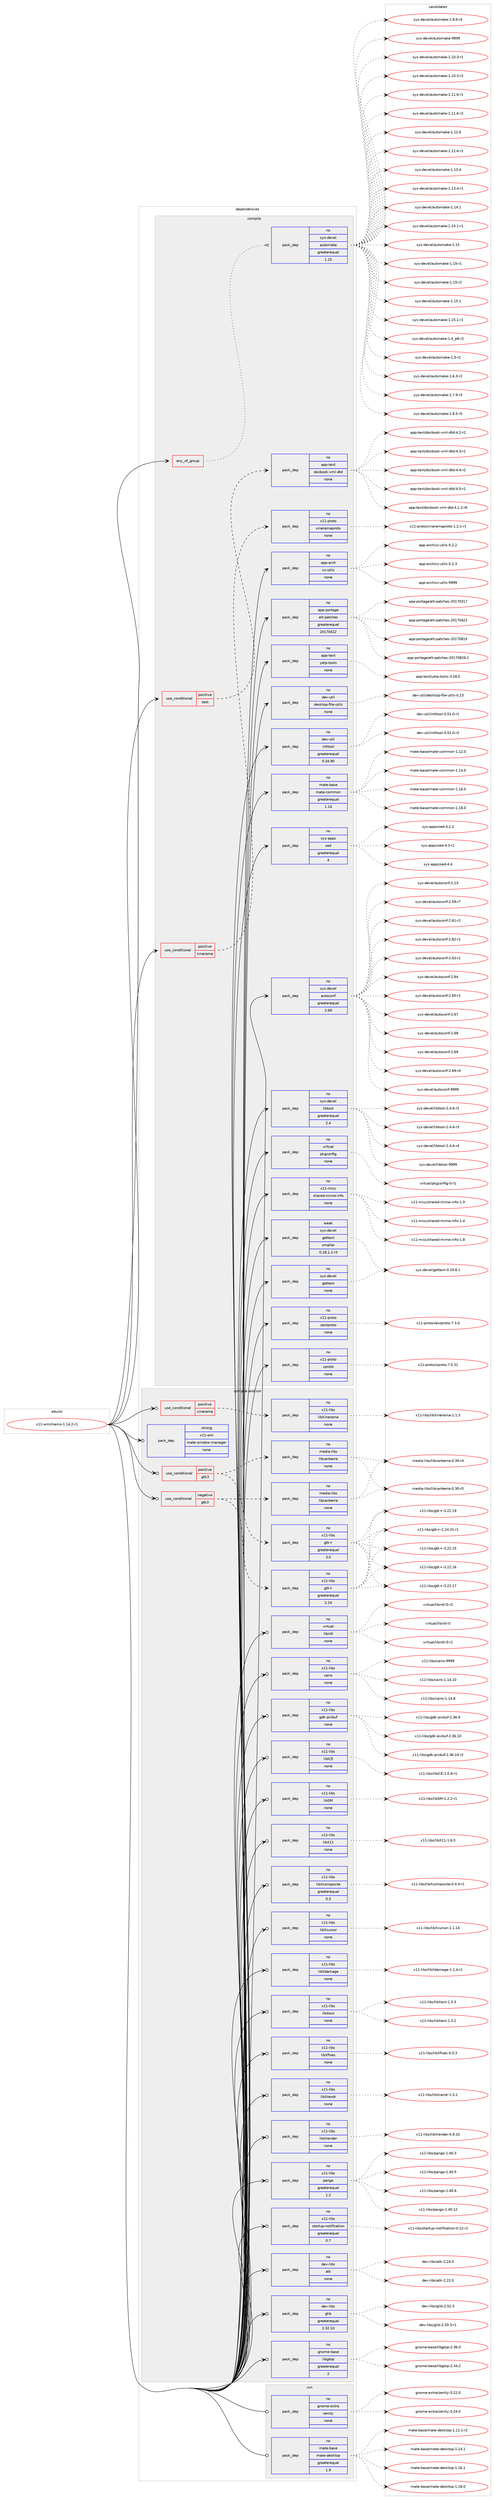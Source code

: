 digraph prolog {

# *************
# Graph options
# *************

newrank=true;
concentrate=true;
compound=true;
graph [rankdir=LR,fontname=Helvetica,fontsize=10,ranksep=1.5];#, ranksep=2.5, nodesep=0.2];
edge  [arrowhead=vee];
node  [fontname=Helvetica,fontsize=10];

# **********
# The ebuild
# **********

subgraph cluster_leftcol {
color=gray;
rank=same;
label=<<i>ebuild</i>>;
id [label="x11-wm/marco-1.14.2-r1", color=red, width=4, href="../x11-wm/marco-1.14.2-r1.svg"];
}

# ****************
# The dependencies
# ****************

subgraph cluster_midcol {
color=gray;
label=<<i>dependencies</i>>;
subgraph cluster_compile {
fillcolor="#eeeeee";
style=filled;
label=<<i>compile</i>>;
subgraph any9780 {
dependency532533 [label=<<TABLE BORDER="0" CELLBORDER="1" CELLSPACING="0" CELLPADDING="4"><TR><TD CELLPADDING="10">any_of_group</TD></TR></TABLE>>, shape=none, color=red];subgraph pack398230 {
dependency532534 [label=<<TABLE BORDER="0" CELLBORDER="1" CELLSPACING="0" CELLPADDING="4" WIDTH="220"><TR><TD ROWSPAN="6" CELLPADDING="30">pack_dep</TD></TR><TR><TD WIDTH="110">no</TD></TR><TR><TD>sys-devel</TD></TR><TR><TD>automake</TD></TR><TR><TD>greaterequal</TD></TR><TR><TD>1.15</TD></TR></TABLE>>, shape=none, color=blue];
}
dependency532533:e -> dependency532534:w [weight=20,style="dotted",arrowhead="oinv"];
}
id:e -> dependency532533:w [weight=20,style="solid",arrowhead="vee"];
subgraph cond124170 {
dependency532535 [label=<<TABLE BORDER="0" CELLBORDER="1" CELLSPACING="0" CELLPADDING="4"><TR><TD ROWSPAN="3" CELLPADDING="10">use_conditional</TD></TR><TR><TD>positive</TD></TR><TR><TD>test</TD></TR></TABLE>>, shape=none, color=red];
subgraph pack398231 {
dependency532536 [label=<<TABLE BORDER="0" CELLBORDER="1" CELLSPACING="0" CELLPADDING="4" WIDTH="220"><TR><TD ROWSPAN="6" CELLPADDING="30">pack_dep</TD></TR><TR><TD WIDTH="110">no</TD></TR><TR><TD>app-text</TD></TR><TR><TD>docbook-xml-dtd</TD></TR><TR><TD>none</TD></TR><TR><TD></TD></TR></TABLE>>, shape=none, color=blue];
}
dependency532535:e -> dependency532536:w [weight=20,style="dashed",arrowhead="vee"];
}
id:e -> dependency532535:w [weight=20,style="solid",arrowhead="vee"];
subgraph cond124171 {
dependency532537 [label=<<TABLE BORDER="0" CELLBORDER="1" CELLSPACING="0" CELLPADDING="4"><TR><TD ROWSPAN="3" CELLPADDING="10">use_conditional</TD></TR><TR><TD>positive</TD></TR><TR><TD>xinerama</TD></TR></TABLE>>, shape=none, color=red];
subgraph pack398232 {
dependency532538 [label=<<TABLE BORDER="0" CELLBORDER="1" CELLSPACING="0" CELLPADDING="4" WIDTH="220"><TR><TD ROWSPAN="6" CELLPADDING="30">pack_dep</TD></TR><TR><TD WIDTH="110">no</TD></TR><TR><TD>x11-proto</TD></TR><TR><TD>xineramaproto</TD></TR><TR><TD>none</TD></TR><TR><TD></TD></TR></TABLE>>, shape=none, color=blue];
}
dependency532537:e -> dependency532538:w [weight=20,style="dashed",arrowhead="vee"];
}
id:e -> dependency532537:w [weight=20,style="solid",arrowhead="vee"];
subgraph pack398233 {
dependency532539 [label=<<TABLE BORDER="0" CELLBORDER="1" CELLSPACING="0" CELLPADDING="4" WIDTH="220"><TR><TD ROWSPAN="6" CELLPADDING="30">pack_dep</TD></TR><TR><TD WIDTH="110">no</TD></TR><TR><TD>app-arch</TD></TR><TR><TD>xz-utils</TD></TR><TR><TD>none</TD></TR><TR><TD></TD></TR></TABLE>>, shape=none, color=blue];
}
id:e -> dependency532539:w [weight=20,style="solid",arrowhead="vee"];
subgraph pack398234 {
dependency532540 [label=<<TABLE BORDER="0" CELLBORDER="1" CELLSPACING="0" CELLPADDING="4" WIDTH="220"><TR><TD ROWSPAN="6" CELLPADDING="30">pack_dep</TD></TR><TR><TD WIDTH="110">no</TD></TR><TR><TD>app-portage</TD></TR><TR><TD>elt-patches</TD></TR><TR><TD>greaterequal</TD></TR><TR><TD>20170422</TD></TR></TABLE>>, shape=none, color=blue];
}
id:e -> dependency532540:w [weight=20,style="solid",arrowhead="vee"];
subgraph pack398235 {
dependency532541 [label=<<TABLE BORDER="0" CELLBORDER="1" CELLSPACING="0" CELLPADDING="4" WIDTH="220"><TR><TD ROWSPAN="6" CELLPADDING="30">pack_dep</TD></TR><TR><TD WIDTH="110">no</TD></TR><TR><TD>app-text</TD></TR><TR><TD>yelp-tools</TD></TR><TR><TD>none</TD></TR><TR><TD></TD></TR></TABLE>>, shape=none, color=blue];
}
id:e -> dependency532541:w [weight=20,style="solid",arrowhead="vee"];
subgraph pack398236 {
dependency532542 [label=<<TABLE BORDER="0" CELLBORDER="1" CELLSPACING="0" CELLPADDING="4" WIDTH="220"><TR><TD ROWSPAN="6" CELLPADDING="30">pack_dep</TD></TR><TR><TD WIDTH="110">no</TD></TR><TR><TD>dev-util</TD></TR><TR><TD>desktop-file-utils</TD></TR><TR><TD>none</TD></TR><TR><TD></TD></TR></TABLE>>, shape=none, color=blue];
}
id:e -> dependency532542:w [weight=20,style="solid",arrowhead="vee"];
subgraph pack398237 {
dependency532543 [label=<<TABLE BORDER="0" CELLBORDER="1" CELLSPACING="0" CELLPADDING="4" WIDTH="220"><TR><TD ROWSPAN="6" CELLPADDING="30">pack_dep</TD></TR><TR><TD WIDTH="110">no</TD></TR><TR><TD>dev-util</TD></TR><TR><TD>intltool</TD></TR><TR><TD>greaterequal</TD></TR><TR><TD>0.34.90</TD></TR></TABLE>>, shape=none, color=blue];
}
id:e -> dependency532543:w [weight=20,style="solid",arrowhead="vee"];
subgraph pack398238 {
dependency532544 [label=<<TABLE BORDER="0" CELLBORDER="1" CELLSPACING="0" CELLPADDING="4" WIDTH="220"><TR><TD ROWSPAN="6" CELLPADDING="30">pack_dep</TD></TR><TR><TD WIDTH="110">no</TD></TR><TR><TD>mate-base</TD></TR><TR><TD>mate-common</TD></TR><TR><TD>greaterequal</TD></TR><TR><TD>1.14</TD></TR></TABLE>>, shape=none, color=blue];
}
id:e -> dependency532544:w [weight=20,style="solid",arrowhead="vee"];
subgraph pack398239 {
dependency532545 [label=<<TABLE BORDER="0" CELLBORDER="1" CELLSPACING="0" CELLPADDING="4" WIDTH="220"><TR><TD ROWSPAN="6" CELLPADDING="30">pack_dep</TD></TR><TR><TD WIDTH="110">no</TD></TR><TR><TD>sys-apps</TD></TR><TR><TD>sed</TD></TR><TR><TD>greaterequal</TD></TR><TR><TD>4</TD></TR></TABLE>>, shape=none, color=blue];
}
id:e -> dependency532545:w [weight=20,style="solid",arrowhead="vee"];
subgraph pack398240 {
dependency532546 [label=<<TABLE BORDER="0" CELLBORDER="1" CELLSPACING="0" CELLPADDING="4" WIDTH="220"><TR><TD ROWSPAN="6" CELLPADDING="30">pack_dep</TD></TR><TR><TD WIDTH="110">no</TD></TR><TR><TD>sys-devel</TD></TR><TR><TD>autoconf</TD></TR><TR><TD>greaterequal</TD></TR><TR><TD>2.69</TD></TR></TABLE>>, shape=none, color=blue];
}
id:e -> dependency532546:w [weight=20,style="solid",arrowhead="vee"];
subgraph pack398241 {
dependency532547 [label=<<TABLE BORDER="0" CELLBORDER="1" CELLSPACING="0" CELLPADDING="4" WIDTH="220"><TR><TD ROWSPAN="6" CELLPADDING="30">pack_dep</TD></TR><TR><TD WIDTH="110">no</TD></TR><TR><TD>sys-devel</TD></TR><TR><TD>gettext</TD></TR><TR><TD>none</TD></TR><TR><TD></TD></TR></TABLE>>, shape=none, color=blue];
}
id:e -> dependency532547:w [weight=20,style="solid",arrowhead="vee"];
subgraph pack398242 {
dependency532548 [label=<<TABLE BORDER="0" CELLBORDER="1" CELLSPACING="0" CELLPADDING="4" WIDTH="220"><TR><TD ROWSPAN="6" CELLPADDING="30">pack_dep</TD></TR><TR><TD WIDTH="110">no</TD></TR><TR><TD>sys-devel</TD></TR><TR><TD>libtool</TD></TR><TR><TD>greaterequal</TD></TR><TR><TD>2.4</TD></TR></TABLE>>, shape=none, color=blue];
}
id:e -> dependency532548:w [weight=20,style="solid",arrowhead="vee"];
subgraph pack398243 {
dependency532549 [label=<<TABLE BORDER="0" CELLBORDER="1" CELLSPACING="0" CELLPADDING="4" WIDTH="220"><TR><TD ROWSPAN="6" CELLPADDING="30">pack_dep</TD></TR><TR><TD WIDTH="110">no</TD></TR><TR><TD>virtual</TD></TR><TR><TD>pkgconfig</TD></TR><TR><TD>none</TD></TR><TR><TD></TD></TR></TABLE>>, shape=none, color=blue];
}
id:e -> dependency532549:w [weight=20,style="solid",arrowhead="vee"];
subgraph pack398244 {
dependency532550 [label=<<TABLE BORDER="0" CELLBORDER="1" CELLSPACING="0" CELLPADDING="4" WIDTH="220"><TR><TD ROWSPAN="6" CELLPADDING="30">pack_dep</TD></TR><TR><TD WIDTH="110">no</TD></TR><TR><TD>x11-misc</TD></TR><TR><TD>shared-mime-info</TD></TR><TR><TD>none</TD></TR><TR><TD></TD></TR></TABLE>>, shape=none, color=blue];
}
id:e -> dependency532550:w [weight=20,style="solid",arrowhead="vee"];
subgraph pack398245 {
dependency532551 [label=<<TABLE BORDER="0" CELLBORDER="1" CELLSPACING="0" CELLPADDING="4" WIDTH="220"><TR><TD ROWSPAN="6" CELLPADDING="30">pack_dep</TD></TR><TR><TD WIDTH="110">no</TD></TR><TR><TD>x11-proto</TD></TR><TR><TD>xextproto</TD></TR><TR><TD>none</TD></TR><TR><TD></TD></TR></TABLE>>, shape=none, color=blue];
}
id:e -> dependency532551:w [weight=20,style="solid",arrowhead="vee"];
subgraph pack398246 {
dependency532552 [label=<<TABLE BORDER="0" CELLBORDER="1" CELLSPACING="0" CELLPADDING="4" WIDTH="220"><TR><TD ROWSPAN="6" CELLPADDING="30">pack_dep</TD></TR><TR><TD WIDTH="110">no</TD></TR><TR><TD>x11-proto</TD></TR><TR><TD>xproto</TD></TR><TR><TD>none</TD></TR><TR><TD></TD></TR></TABLE>>, shape=none, color=blue];
}
id:e -> dependency532552:w [weight=20,style="solid",arrowhead="vee"];
subgraph pack398247 {
dependency532553 [label=<<TABLE BORDER="0" CELLBORDER="1" CELLSPACING="0" CELLPADDING="4" WIDTH="220"><TR><TD ROWSPAN="6" CELLPADDING="30">pack_dep</TD></TR><TR><TD WIDTH="110">weak</TD></TR><TR><TD>sys-devel</TD></TR><TR><TD>gettext</TD></TR><TR><TD>smaller</TD></TR><TR><TD>0.18.1.1-r3</TD></TR></TABLE>>, shape=none, color=blue];
}
id:e -> dependency532553:w [weight=20,style="solid",arrowhead="vee"];
}
subgraph cluster_compileandrun {
fillcolor="#eeeeee";
style=filled;
label=<<i>compile and run</i>>;
subgraph cond124172 {
dependency532554 [label=<<TABLE BORDER="0" CELLBORDER="1" CELLSPACING="0" CELLPADDING="4"><TR><TD ROWSPAN="3" CELLPADDING="10">use_conditional</TD></TR><TR><TD>negative</TD></TR><TR><TD>gtk3</TD></TR></TABLE>>, shape=none, color=red];
subgraph pack398248 {
dependency532555 [label=<<TABLE BORDER="0" CELLBORDER="1" CELLSPACING="0" CELLPADDING="4" WIDTH="220"><TR><TD ROWSPAN="6" CELLPADDING="30">pack_dep</TD></TR><TR><TD WIDTH="110">no</TD></TR><TR><TD>media-libs</TD></TR><TR><TD>libcanberra</TD></TR><TR><TD>none</TD></TR><TR><TD></TD></TR></TABLE>>, shape=none, color=blue];
}
dependency532554:e -> dependency532555:w [weight=20,style="dashed",arrowhead="vee"];
subgraph pack398249 {
dependency532556 [label=<<TABLE BORDER="0" CELLBORDER="1" CELLSPACING="0" CELLPADDING="4" WIDTH="220"><TR><TD ROWSPAN="6" CELLPADDING="30">pack_dep</TD></TR><TR><TD WIDTH="110">no</TD></TR><TR><TD>x11-libs</TD></TR><TR><TD>gtk+</TD></TR><TR><TD>greaterequal</TD></TR><TR><TD>2.24</TD></TR></TABLE>>, shape=none, color=blue];
}
dependency532554:e -> dependency532556:w [weight=20,style="dashed",arrowhead="vee"];
}
id:e -> dependency532554:w [weight=20,style="solid",arrowhead="odotvee"];
subgraph cond124173 {
dependency532557 [label=<<TABLE BORDER="0" CELLBORDER="1" CELLSPACING="0" CELLPADDING="4"><TR><TD ROWSPAN="3" CELLPADDING="10">use_conditional</TD></TR><TR><TD>positive</TD></TR><TR><TD>gtk3</TD></TR></TABLE>>, shape=none, color=red];
subgraph pack398250 {
dependency532558 [label=<<TABLE BORDER="0" CELLBORDER="1" CELLSPACING="0" CELLPADDING="4" WIDTH="220"><TR><TD ROWSPAN="6" CELLPADDING="30">pack_dep</TD></TR><TR><TD WIDTH="110">no</TD></TR><TR><TD>media-libs</TD></TR><TR><TD>libcanberra</TD></TR><TR><TD>none</TD></TR><TR><TD></TD></TR></TABLE>>, shape=none, color=blue];
}
dependency532557:e -> dependency532558:w [weight=20,style="dashed",arrowhead="vee"];
subgraph pack398251 {
dependency532559 [label=<<TABLE BORDER="0" CELLBORDER="1" CELLSPACING="0" CELLPADDING="4" WIDTH="220"><TR><TD ROWSPAN="6" CELLPADDING="30">pack_dep</TD></TR><TR><TD WIDTH="110">no</TD></TR><TR><TD>x11-libs</TD></TR><TR><TD>gtk+</TD></TR><TR><TD>greaterequal</TD></TR><TR><TD>3.0</TD></TR></TABLE>>, shape=none, color=blue];
}
dependency532557:e -> dependency532559:w [weight=20,style="dashed",arrowhead="vee"];
}
id:e -> dependency532557:w [weight=20,style="solid",arrowhead="odotvee"];
subgraph cond124174 {
dependency532560 [label=<<TABLE BORDER="0" CELLBORDER="1" CELLSPACING="0" CELLPADDING="4"><TR><TD ROWSPAN="3" CELLPADDING="10">use_conditional</TD></TR><TR><TD>positive</TD></TR><TR><TD>xinerama</TD></TR></TABLE>>, shape=none, color=red];
subgraph pack398252 {
dependency532561 [label=<<TABLE BORDER="0" CELLBORDER="1" CELLSPACING="0" CELLPADDING="4" WIDTH="220"><TR><TD ROWSPAN="6" CELLPADDING="30">pack_dep</TD></TR><TR><TD WIDTH="110">no</TD></TR><TR><TD>x11-libs</TD></TR><TR><TD>libXinerama</TD></TR><TR><TD>none</TD></TR><TR><TD></TD></TR></TABLE>>, shape=none, color=blue];
}
dependency532560:e -> dependency532561:w [weight=20,style="dashed",arrowhead="vee"];
}
id:e -> dependency532560:w [weight=20,style="solid",arrowhead="odotvee"];
subgraph pack398253 {
dependency532562 [label=<<TABLE BORDER="0" CELLBORDER="1" CELLSPACING="0" CELLPADDING="4" WIDTH="220"><TR><TD ROWSPAN="6" CELLPADDING="30">pack_dep</TD></TR><TR><TD WIDTH="110">no</TD></TR><TR><TD>dev-libs</TD></TR><TR><TD>atk</TD></TR><TR><TD>none</TD></TR><TR><TD></TD></TR></TABLE>>, shape=none, color=blue];
}
id:e -> dependency532562:w [weight=20,style="solid",arrowhead="odotvee"];
subgraph pack398254 {
dependency532563 [label=<<TABLE BORDER="0" CELLBORDER="1" CELLSPACING="0" CELLPADDING="4" WIDTH="220"><TR><TD ROWSPAN="6" CELLPADDING="30">pack_dep</TD></TR><TR><TD WIDTH="110">no</TD></TR><TR><TD>dev-libs</TD></TR><TR><TD>glib</TD></TR><TR><TD>greaterequal</TD></TR><TR><TD>2.32.10</TD></TR></TABLE>>, shape=none, color=blue];
}
id:e -> dependency532563:w [weight=20,style="solid",arrowhead="odotvee"];
subgraph pack398255 {
dependency532564 [label=<<TABLE BORDER="0" CELLBORDER="1" CELLSPACING="0" CELLPADDING="4" WIDTH="220"><TR><TD ROWSPAN="6" CELLPADDING="30">pack_dep</TD></TR><TR><TD WIDTH="110">no</TD></TR><TR><TD>gnome-base</TD></TR><TR><TD>libgtop</TD></TR><TR><TD>greaterequal</TD></TR><TR><TD>2</TD></TR></TABLE>>, shape=none, color=blue];
}
id:e -> dependency532564:w [weight=20,style="solid",arrowhead="odotvee"];
subgraph pack398256 {
dependency532565 [label=<<TABLE BORDER="0" CELLBORDER="1" CELLSPACING="0" CELLPADDING="4" WIDTH="220"><TR><TD ROWSPAN="6" CELLPADDING="30">pack_dep</TD></TR><TR><TD WIDTH="110">no</TD></TR><TR><TD>virtual</TD></TR><TR><TD>libintl</TD></TR><TR><TD>none</TD></TR><TR><TD></TD></TR></TABLE>>, shape=none, color=blue];
}
id:e -> dependency532565:w [weight=20,style="solid",arrowhead="odotvee"];
subgraph pack398257 {
dependency532566 [label=<<TABLE BORDER="0" CELLBORDER="1" CELLSPACING="0" CELLPADDING="4" WIDTH="220"><TR><TD ROWSPAN="6" CELLPADDING="30">pack_dep</TD></TR><TR><TD WIDTH="110">no</TD></TR><TR><TD>x11-libs</TD></TR><TR><TD>cairo</TD></TR><TR><TD>none</TD></TR><TR><TD></TD></TR></TABLE>>, shape=none, color=blue];
}
id:e -> dependency532566:w [weight=20,style="solid",arrowhead="odotvee"];
subgraph pack398258 {
dependency532567 [label=<<TABLE BORDER="0" CELLBORDER="1" CELLSPACING="0" CELLPADDING="4" WIDTH="220"><TR><TD ROWSPAN="6" CELLPADDING="30">pack_dep</TD></TR><TR><TD WIDTH="110">no</TD></TR><TR><TD>x11-libs</TD></TR><TR><TD>gdk-pixbuf</TD></TR><TR><TD>none</TD></TR><TR><TD></TD></TR></TABLE>>, shape=none, color=blue];
}
id:e -> dependency532567:w [weight=20,style="solid",arrowhead="odotvee"];
subgraph pack398259 {
dependency532568 [label=<<TABLE BORDER="0" CELLBORDER="1" CELLSPACING="0" CELLPADDING="4" WIDTH="220"><TR><TD ROWSPAN="6" CELLPADDING="30">pack_dep</TD></TR><TR><TD WIDTH="110">no</TD></TR><TR><TD>x11-libs</TD></TR><TR><TD>libICE</TD></TR><TR><TD>none</TD></TR><TR><TD></TD></TR></TABLE>>, shape=none, color=blue];
}
id:e -> dependency532568:w [weight=20,style="solid",arrowhead="odotvee"];
subgraph pack398260 {
dependency532569 [label=<<TABLE BORDER="0" CELLBORDER="1" CELLSPACING="0" CELLPADDING="4" WIDTH="220"><TR><TD ROWSPAN="6" CELLPADDING="30">pack_dep</TD></TR><TR><TD WIDTH="110">no</TD></TR><TR><TD>x11-libs</TD></TR><TR><TD>libSM</TD></TR><TR><TD>none</TD></TR><TR><TD></TD></TR></TABLE>>, shape=none, color=blue];
}
id:e -> dependency532569:w [weight=20,style="solid",arrowhead="odotvee"];
subgraph pack398261 {
dependency532570 [label=<<TABLE BORDER="0" CELLBORDER="1" CELLSPACING="0" CELLPADDING="4" WIDTH="220"><TR><TD ROWSPAN="6" CELLPADDING="30">pack_dep</TD></TR><TR><TD WIDTH="110">no</TD></TR><TR><TD>x11-libs</TD></TR><TR><TD>libX11</TD></TR><TR><TD>none</TD></TR><TR><TD></TD></TR></TABLE>>, shape=none, color=blue];
}
id:e -> dependency532570:w [weight=20,style="solid",arrowhead="odotvee"];
subgraph pack398262 {
dependency532571 [label=<<TABLE BORDER="0" CELLBORDER="1" CELLSPACING="0" CELLPADDING="4" WIDTH="220"><TR><TD ROWSPAN="6" CELLPADDING="30">pack_dep</TD></TR><TR><TD WIDTH="110">no</TD></TR><TR><TD>x11-libs</TD></TR><TR><TD>libXcomposite</TD></TR><TR><TD>greaterequal</TD></TR><TR><TD>0.3</TD></TR></TABLE>>, shape=none, color=blue];
}
id:e -> dependency532571:w [weight=20,style="solid",arrowhead="odotvee"];
subgraph pack398263 {
dependency532572 [label=<<TABLE BORDER="0" CELLBORDER="1" CELLSPACING="0" CELLPADDING="4" WIDTH="220"><TR><TD ROWSPAN="6" CELLPADDING="30">pack_dep</TD></TR><TR><TD WIDTH="110">no</TD></TR><TR><TD>x11-libs</TD></TR><TR><TD>libXcursor</TD></TR><TR><TD>none</TD></TR><TR><TD></TD></TR></TABLE>>, shape=none, color=blue];
}
id:e -> dependency532572:w [weight=20,style="solid",arrowhead="odotvee"];
subgraph pack398264 {
dependency532573 [label=<<TABLE BORDER="0" CELLBORDER="1" CELLSPACING="0" CELLPADDING="4" WIDTH="220"><TR><TD ROWSPAN="6" CELLPADDING="30">pack_dep</TD></TR><TR><TD WIDTH="110">no</TD></TR><TR><TD>x11-libs</TD></TR><TR><TD>libXdamage</TD></TR><TR><TD>none</TD></TR><TR><TD></TD></TR></TABLE>>, shape=none, color=blue];
}
id:e -> dependency532573:w [weight=20,style="solid",arrowhead="odotvee"];
subgraph pack398265 {
dependency532574 [label=<<TABLE BORDER="0" CELLBORDER="1" CELLSPACING="0" CELLPADDING="4" WIDTH="220"><TR><TD ROWSPAN="6" CELLPADDING="30">pack_dep</TD></TR><TR><TD WIDTH="110">no</TD></TR><TR><TD>x11-libs</TD></TR><TR><TD>libXext</TD></TR><TR><TD>none</TD></TR><TR><TD></TD></TR></TABLE>>, shape=none, color=blue];
}
id:e -> dependency532574:w [weight=20,style="solid",arrowhead="odotvee"];
subgraph pack398266 {
dependency532575 [label=<<TABLE BORDER="0" CELLBORDER="1" CELLSPACING="0" CELLPADDING="4" WIDTH="220"><TR><TD ROWSPAN="6" CELLPADDING="30">pack_dep</TD></TR><TR><TD WIDTH="110">no</TD></TR><TR><TD>x11-libs</TD></TR><TR><TD>libXfixes</TD></TR><TR><TD>none</TD></TR><TR><TD></TD></TR></TABLE>>, shape=none, color=blue];
}
id:e -> dependency532575:w [weight=20,style="solid",arrowhead="odotvee"];
subgraph pack398267 {
dependency532576 [label=<<TABLE BORDER="0" CELLBORDER="1" CELLSPACING="0" CELLPADDING="4" WIDTH="220"><TR><TD ROWSPAN="6" CELLPADDING="30">pack_dep</TD></TR><TR><TD WIDTH="110">no</TD></TR><TR><TD>x11-libs</TD></TR><TR><TD>libXrandr</TD></TR><TR><TD>none</TD></TR><TR><TD></TD></TR></TABLE>>, shape=none, color=blue];
}
id:e -> dependency532576:w [weight=20,style="solid",arrowhead="odotvee"];
subgraph pack398268 {
dependency532577 [label=<<TABLE BORDER="0" CELLBORDER="1" CELLSPACING="0" CELLPADDING="4" WIDTH="220"><TR><TD ROWSPAN="6" CELLPADDING="30">pack_dep</TD></TR><TR><TD WIDTH="110">no</TD></TR><TR><TD>x11-libs</TD></TR><TR><TD>libXrender</TD></TR><TR><TD>none</TD></TR><TR><TD></TD></TR></TABLE>>, shape=none, color=blue];
}
id:e -> dependency532577:w [weight=20,style="solid",arrowhead="odotvee"];
subgraph pack398269 {
dependency532578 [label=<<TABLE BORDER="0" CELLBORDER="1" CELLSPACING="0" CELLPADDING="4" WIDTH="220"><TR><TD ROWSPAN="6" CELLPADDING="30">pack_dep</TD></TR><TR><TD WIDTH="110">no</TD></TR><TR><TD>x11-libs</TD></TR><TR><TD>pango</TD></TR><TR><TD>greaterequal</TD></TR><TR><TD>1.2</TD></TR></TABLE>>, shape=none, color=blue];
}
id:e -> dependency532578:w [weight=20,style="solid",arrowhead="odotvee"];
subgraph pack398270 {
dependency532579 [label=<<TABLE BORDER="0" CELLBORDER="1" CELLSPACING="0" CELLPADDING="4" WIDTH="220"><TR><TD ROWSPAN="6" CELLPADDING="30">pack_dep</TD></TR><TR><TD WIDTH="110">no</TD></TR><TR><TD>x11-libs</TD></TR><TR><TD>startup-notification</TD></TR><TR><TD>greaterequal</TD></TR><TR><TD>0.7</TD></TR></TABLE>>, shape=none, color=blue];
}
id:e -> dependency532579:w [weight=20,style="solid",arrowhead="odotvee"];
subgraph pack398271 {
dependency532580 [label=<<TABLE BORDER="0" CELLBORDER="1" CELLSPACING="0" CELLPADDING="4" WIDTH="220"><TR><TD ROWSPAN="6" CELLPADDING="30">pack_dep</TD></TR><TR><TD WIDTH="110">strong</TD></TR><TR><TD>x11-wm</TD></TR><TR><TD>mate-window-manager</TD></TR><TR><TD>none</TD></TR><TR><TD></TD></TR></TABLE>>, shape=none, color=blue];
}
id:e -> dependency532580:w [weight=20,style="solid",arrowhead="odotvee"];
}
subgraph cluster_run {
fillcolor="#eeeeee";
style=filled;
label=<<i>run</i>>;
subgraph pack398272 {
dependency532581 [label=<<TABLE BORDER="0" CELLBORDER="1" CELLSPACING="0" CELLPADDING="4" WIDTH="220"><TR><TD ROWSPAN="6" CELLPADDING="30">pack_dep</TD></TR><TR><TD WIDTH="110">no</TD></TR><TR><TD>gnome-extra</TD></TR><TR><TD>zenity</TD></TR><TR><TD>none</TD></TR><TR><TD></TD></TR></TABLE>>, shape=none, color=blue];
}
id:e -> dependency532581:w [weight=20,style="solid",arrowhead="odot"];
subgraph pack398273 {
dependency532582 [label=<<TABLE BORDER="0" CELLBORDER="1" CELLSPACING="0" CELLPADDING="4" WIDTH="220"><TR><TD ROWSPAN="6" CELLPADDING="30">pack_dep</TD></TR><TR><TD WIDTH="110">no</TD></TR><TR><TD>mate-base</TD></TR><TR><TD>mate-desktop</TD></TR><TR><TD>greaterequal</TD></TR><TR><TD>1.9</TD></TR></TABLE>>, shape=none, color=blue];
}
id:e -> dependency532582:w [weight=20,style="solid",arrowhead="odot"];
}
}

# **************
# The candidates
# **************

subgraph cluster_choices {
rank=same;
color=gray;
label=<<i>candidates</i>>;

subgraph choice398230 {
color=black;
nodesep=1;
choice11512111545100101118101108479711711611110997107101454946494846514511449 [label="sys-devel/automake-1.10.3-r1", color=red, width=4,href="../sys-devel/automake-1.10.3-r1.svg"];
choice11512111545100101118101108479711711611110997107101454946494846514511450 [label="sys-devel/automake-1.10.3-r2", color=red, width=4,href="../sys-devel/automake-1.10.3-r2.svg"];
choice11512111545100101118101108479711711611110997107101454946494946544511449 [label="sys-devel/automake-1.11.6-r1", color=red, width=4,href="../sys-devel/automake-1.11.6-r1.svg"];
choice11512111545100101118101108479711711611110997107101454946494946544511450 [label="sys-devel/automake-1.11.6-r2", color=red, width=4,href="../sys-devel/automake-1.11.6-r2.svg"];
choice1151211154510010111810110847971171161111099710710145494649504654 [label="sys-devel/automake-1.12.6", color=red, width=4,href="../sys-devel/automake-1.12.6.svg"];
choice11512111545100101118101108479711711611110997107101454946495046544511449 [label="sys-devel/automake-1.12.6-r1", color=red, width=4,href="../sys-devel/automake-1.12.6-r1.svg"];
choice1151211154510010111810110847971171161111099710710145494649514652 [label="sys-devel/automake-1.13.4", color=red, width=4,href="../sys-devel/automake-1.13.4.svg"];
choice11512111545100101118101108479711711611110997107101454946495146524511449 [label="sys-devel/automake-1.13.4-r1", color=red, width=4,href="../sys-devel/automake-1.13.4-r1.svg"];
choice1151211154510010111810110847971171161111099710710145494649524649 [label="sys-devel/automake-1.14.1", color=red, width=4,href="../sys-devel/automake-1.14.1.svg"];
choice11512111545100101118101108479711711611110997107101454946495246494511449 [label="sys-devel/automake-1.14.1-r1", color=red, width=4,href="../sys-devel/automake-1.14.1-r1.svg"];
choice115121115451001011181011084797117116111109971071014549464953 [label="sys-devel/automake-1.15", color=red, width=4,href="../sys-devel/automake-1.15.svg"];
choice1151211154510010111810110847971171161111099710710145494649534511449 [label="sys-devel/automake-1.15-r1", color=red, width=4,href="../sys-devel/automake-1.15-r1.svg"];
choice1151211154510010111810110847971171161111099710710145494649534511450 [label="sys-devel/automake-1.15-r2", color=red, width=4,href="../sys-devel/automake-1.15-r2.svg"];
choice1151211154510010111810110847971171161111099710710145494649534649 [label="sys-devel/automake-1.15.1", color=red, width=4,href="../sys-devel/automake-1.15.1.svg"];
choice11512111545100101118101108479711711611110997107101454946495346494511449 [label="sys-devel/automake-1.15.1-r1", color=red, width=4,href="../sys-devel/automake-1.15.1-r1.svg"];
choice115121115451001011181011084797117116111109971071014549465295112544511450 [label="sys-devel/automake-1.4_p6-r2", color=red, width=4,href="../sys-devel/automake-1.4_p6-r2.svg"];
choice11512111545100101118101108479711711611110997107101454946534511450 [label="sys-devel/automake-1.5-r2", color=red, width=4,href="../sys-devel/automake-1.5-r2.svg"];
choice115121115451001011181011084797117116111109971071014549465446514511450 [label="sys-devel/automake-1.6.3-r2", color=red, width=4,href="../sys-devel/automake-1.6.3-r2.svg"];
choice115121115451001011181011084797117116111109971071014549465546574511451 [label="sys-devel/automake-1.7.9-r3", color=red, width=4,href="../sys-devel/automake-1.7.9-r3.svg"];
choice115121115451001011181011084797117116111109971071014549465646534511453 [label="sys-devel/automake-1.8.5-r5", color=red, width=4,href="../sys-devel/automake-1.8.5-r5.svg"];
choice115121115451001011181011084797117116111109971071014549465746544511452 [label="sys-devel/automake-1.9.6-r4", color=red, width=4,href="../sys-devel/automake-1.9.6-r4.svg"];
choice115121115451001011181011084797117116111109971071014557575757 [label="sys-devel/automake-9999", color=red, width=4,href="../sys-devel/automake-9999.svg"];
dependency532534:e -> choice11512111545100101118101108479711711611110997107101454946494846514511449:w [style=dotted,weight="100"];
dependency532534:e -> choice11512111545100101118101108479711711611110997107101454946494846514511450:w [style=dotted,weight="100"];
dependency532534:e -> choice11512111545100101118101108479711711611110997107101454946494946544511449:w [style=dotted,weight="100"];
dependency532534:e -> choice11512111545100101118101108479711711611110997107101454946494946544511450:w [style=dotted,weight="100"];
dependency532534:e -> choice1151211154510010111810110847971171161111099710710145494649504654:w [style=dotted,weight="100"];
dependency532534:e -> choice11512111545100101118101108479711711611110997107101454946495046544511449:w [style=dotted,weight="100"];
dependency532534:e -> choice1151211154510010111810110847971171161111099710710145494649514652:w [style=dotted,weight="100"];
dependency532534:e -> choice11512111545100101118101108479711711611110997107101454946495146524511449:w [style=dotted,weight="100"];
dependency532534:e -> choice1151211154510010111810110847971171161111099710710145494649524649:w [style=dotted,weight="100"];
dependency532534:e -> choice11512111545100101118101108479711711611110997107101454946495246494511449:w [style=dotted,weight="100"];
dependency532534:e -> choice115121115451001011181011084797117116111109971071014549464953:w [style=dotted,weight="100"];
dependency532534:e -> choice1151211154510010111810110847971171161111099710710145494649534511449:w [style=dotted,weight="100"];
dependency532534:e -> choice1151211154510010111810110847971171161111099710710145494649534511450:w [style=dotted,weight="100"];
dependency532534:e -> choice1151211154510010111810110847971171161111099710710145494649534649:w [style=dotted,weight="100"];
dependency532534:e -> choice11512111545100101118101108479711711611110997107101454946495346494511449:w [style=dotted,weight="100"];
dependency532534:e -> choice115121115451001011181011084797117116111109971071014549465295112544511450:w [style=dotted,weight="100"];
dependency532534:e -> choice11512111545100101118101108479711711611110997107101454946534511450:w [style=dotted,weight="100"];
dependency532534:e -> choice115121115451001011181011084797117116111109971071014549465446514511450:w [style=dotted,weight="100"];
dependency532534:e -> choice115121115451001011181011084797117116111109971071014549465546574511451:w [style=dotted,weight="100"];
dependency532534:e -> choice115121115451001011181011084797117116111109971071014549465646534511453:w [style=dotted,weight="100"];
dependency532534:e -> choice115121115451001011181011084797117116111109971071014549465746544511452:w [style=dotted,weight="100"];
dependency532534:e -> choice115121115451001011181011084797117116111109971071014557575757:w [style=dotted,weight="100"];
}
subgraph choice398231 {
color=black;
nodesep=1;
choice971121124511610112011647100111999811111110745120109108451001161004552464946504511454 [label="app-text/docbook-xml-dtd-4.1.2-r6", color=red, width=4,href="../app-text/docbook-xml-dtd-4.1.2-r6.svg"];
choice97112112451161011201164710011199981111111074512010910845100116100455246504511450 [label="app-text/docbook-xml-dtd-4.2-r2", color=red, width=4,href="../app-text/docbook-xml-dtd-4.2-r2.svg"];
choice97112112451161011201164710011199981111111074512010910845100116100455246514511449 [label="app-text/docbook-xml-dtd-4.3-r1", color=red, width=4,href="../app-text/docbook-xml-dtd-4.3-r1.svg"];
choice97112112451161011201164710011199981111111074512010910845100116100455246524511450 [label="app-text/docbook-xml-dtd-4.4-r2", color=red, width=4,href="../app-text/docbook-xml-dtd-4.4-r2.svg"];
choice97112112451161011201164710011199981111111074512010910845100116100455246534511449 [label="app-text/docbook-xml-dtd-4.5-r1", color=red, width=4,href="../app-text/docbook-xml-dtd-4.5-r1.svg"];
dependency532536:e -> choice971121124511610112011647100111999811111110745120109108451001161004552464946504511454:w [style=dotted,weight="100"];
dependency532536:e -> choice97112112451161011201164710011199981111111074512010910845100116100455246504511450:w [style=dotted,weight="100"];
dependency532536:e -> choice97112112451161011201164710011199981111111074512010910845100116100455246514511449:w [style=dotted,weight="100"];
dependency532536:e -> choice97112112451161011201164710011199981111111074512010910845100116100455246524511450:w [style=dotted,weight="100"];
dependency532536:e -> choice97112112451161011201164710011199981111111074512010910845100116100455246534511449:w [style=dotted,weight="100"];
}
subgraph choice398232 {
color=black;
nodesep=1;
choice1204949451121141111161114712010511010111497109971121141111161114549465046494511449 [label="x11-proto/xineramaproto-1.2.1-r1", color=red, width=4,href="../x11-proto/xineramaproto-1.2.1-r1.svg"];
dependency532538:e -> choice1204949451121141111161114712010511010111497109971121141111161114549465046494511449:w [style=dotted,weight="100"];
}
subgraph choice398233 {
color=black;
nodesep=1;
choice971121124597114991044712012245117116105108115455346504650 [label="app-arch/xz-utils-5.2.2", color=red, width=4,href="../app-arch/xz-utils-5.2.2.svg"];
choice971121124597114991044712012245117116105108115455346504651 [label="app-arch/xz-utils-5.2.3", color=red, width=4,href="../app-arch/xz-utils-5.2.3.svg"];
choice9711211245971149910447120122451171161051081154557575757 [label="app-arch/xz-utils-9999", color=red, width=4,href="../app-arch/xz-utils-9999.svg"];
dependency532539:e -> choice971121124597114991044712012245117116105108115455346504650:w [style=dotted,weight="100"];
dependency532539:e -> choice971121124597114991044712012245117116105108115455346504651:w [style=dotted,weight="100"];
dependency532539:e -> choice9711211245971149910447120122451171161051081154557575757:w [style=dotted,weight="100"];
}
subgraph choice398234 {
color=black;
nodesep=1;
choice97112112451121111141169710310147101108116451129711699104101115455048495548514955 [label="app-portage/elt-patches-20170317", color=red, width=4,href="../app-portage/elt-patches-20170317.svg"];
choice97112112451121111141169710310147101108116451129711699104101115455048495548525050 [label="app-portage/elt-patches-20170422", color=red, width=4,href="../app-portage/elt-patches-20170422.svg"];
choice97112112451121111141169710310147101108116451129711699104101115455048495548564953 [label="app-portage/elt-patches-20170815", color=red, width=4,href="../app-portage/elt-patches-20170815.svg"];
choice971121124511211111411697103101471011081164511297116991041011154550484955485650544649 [label="app-portage/elt-patches-20170826.1", color=red, width=4,href="../app-portage/elt-patches-20170826.1.svg"];
dependency532540:e -> choice97112112451121111141169710310147101108116451129711699104101115455048495548514955:w [style=dotted,weight="100"];
dependency532540:e -> choice97112112451121111141169710310147101108116451129711699104101115455048495548525050:w [style=dotted,weight="100"];
dependency532540:e -> choice97112112451121111141169710310147101108116451129711699104101115455048495548564953:w [style=dotted,weight="100"];
dependency532540:e -> choice971121124511211111411697103101471011081164511297116991041011154550484955485650544649:w [style=dotted,weight="100"];
}
subgraph choice398235 {
color=black;
nodesep=1;
choice9711211245116101120116471211011081124511611111110811545514649564648 [label="app-text/yelp-tools-3.18.0", color=red, width=4,href="../app-text/yelp-tools-3.18.0.svg"];
dependency532541:e -> choice9711211245116101120116471211011081124511611111110811545514649564648:w [style=dotted,weight="100"];
}
subgraph choice398236 {
color=black;
nodesep=1;
choice100101118451171161051084710010111510711611111245102105108101451171161051081154548465051 [label="dev-util/desktop-file-utils-0.23", color=red, width=4,href="../dev-util/desktop-file-utils-0.23.svg"];
dependency532542:e -> choice100101118451171161051084710010111510711611111245102105108101451171161051081154548465051:w [style=dotted,weight="100"];
}
subgraph choice398237 {
color=black;
nodesep=1;
choice1001011184511711610510847105110116108116111111108454846534946484511449 [label="dev-util/intltool-0.51.0-r1", color=red, width=4,href="../dev-util/intltool-0.51.0-r1.svg"];
choice1001011184511711610510847105110116108116111111108454846534946484511450 [label="dev-util/intltool-0.51.0-r2", color=red, width=4,href="../dev-util/intltool-0.51.0-r2.svg"];
dependency532543:e -> choice1001011184511711610510847105110116108116111111108454846534946484511449:w [style=dotted,weight="100"];
dependency532543:e -> choice1001011184511711610510847105110116108116111111108454846534946484511450:w [style=dotted,weight="100"];
}
subgraph choice398238 {
color=black;
nodesep=1;
choice109971161014598971151014710997116101459911110910911111045494649504648 [label="mate-base/mate-common-1.12.0", color=red, width=4,href="../mate-base/mate-common-1.12.0.svg"];
choice109971161014598971151014710997116101459911110910911111045494649524648 [label="mate-base/mate-common-1.14.0", color=red, width=4,href="../mate-base/mate-common-1.14.0.svg"];
choice109971161014598971151014710997116101459911110910911111045494649544648 [label="mate-base/mate-common-1.16.0", color=red, width=4,href="../mate-base/mate-common-1.16.0.svg"];
choice109971161014598971151014710997116101459911110910911111045494649564648 [label="mate-base/mate-common-1.18.0", color=red, width=4,href="../mate-base/mate-common-1.18.0.svg"];
dependency532544:e -> choice109971161014598971151014710997116101459911110910911111045494649504648:w [style=dotted,weight="100"];
dependency532544:e -> choice109971161014598971151014710997116101459911110910911111045494649524648:w [style=dotted,weight="100"];
dependency532544:e -> choice109971161014598971151014710997116101459911110910911111045494649544648:w [style=dotted,weight="100"];
dependency532544:e -> choice109971161014598971151014710997116101459911110910911111045494649564648:w [style=dotted,weight="100"];
}
subgraph choice398239 {
color=black;
nodesep=1;
choice115121115459711211211547115101100455246504650 [label="sys-apps/sed-4.2.2", color=red, width=4,href="../sys-apps/sed-4.2.2.svg"];
choice115121115459711211211547115101100455246514511449 [label="sys-apps/sed-4.3-r1", color=red, width=4,href="../sys-apps/sed-4.3-r1.svg"];
choice11512111545971121121154711510110045524652 [label="sys-apps/sed-4.4", color=red, width=4,href="../sys-apps/sed-4.4.svg"];
dependency532545:e -> choice115121115459711211211547115101100455246504650:w [style=dotted,weight="100"];
dependency532545:e -> choice115121115459711211211547115101100455246514511449:w [style=dotted,weight="100"];
dependency532545:e -> choice11512111545971121121154711510110045524652:w [style=dotted,weight="100"];
}
subgraph choice398240 {
color=black;
nodesep=1;
choice115121115451001011181011084797117116111991111101024550464951 [label="sys-devel/autoconf-2.13", color=red, width=4,href="../sys-devel/autoconf-2.13.svg"];
choice1151211154510010111810110847971171161119911111010245504653574511455 [label="sys-devel/autoconf-2.59-r7", color=red, width=4,href="../sys-devel/autoconf-2.59-r7.svg"];
choice1151211154510010111810110847971171161119911111010245504654494511450 [label="sys-devel/autoconf-2.61-r2", color=red, width=4,href="../sys-devel/autoconf-2.61-r2.svg"];
choice1151211154510010111810110847971171161119911111010245504654504511449 [label="sys-devel/autoconf-2.62-r1", color=red, width=4,href="../sys-devel/autoconf-2.62-r1.svg"];
choice1151211154510010111810110847971171161119911111010245504654514511449 [label="sys-devel/autoconf-2.63-r1", color=red, width=4,href="../sys-devel/autoconf-2.63-r1.svg"];
choice115121115451001011181011084797117116111991111101024550465452 [label="sys-devel/autoconf-2.64", color=red, width=4,href="../sys-devel/autoconf-2.64.svg"];
choice1151211154510010111810110847971171161119911111010245504654534511449 [label="sys-devel/autoconf-2.65-r1", color=red, width=4,href="../sys-devel/autoconf-2.65-r1.svg"];
choice115121115451001011181011084797117116111991111101024550465455 [label="sys-devel/autoconf-2.67", color=red, width=4,href="../sys-devel/autoconf-2.67.svg"];
choice115121115451001011181011084797117116111991111101024550465456 [label="sys-devel/autoconf-2.68", color=red, width=4,href="../sys-devel/autoconf-2.68.svg"];
choice115121115451001011181011084797117116111991111101024550465457 [label="sys-devel/autoconf-2.69", color=red, width=4,href="../sys-devel/autoconf-2.69.svg"];
choice1151211154510010111810110847971171161119911111010245504654574511452 [label="sys-devel/autoconf-2.69-r4", color=red, width=4,href="../sys-devel/autoconf-2.69-r4.svg"];
choice115121115451001011181011084797117116111991111101024557575757 [label="sys-devel/autoconf-9999", color=red, width=4,href="../sys-devel/autoconf-9999.svg"];
dependency532546:e -> choice115121115451001011181011084797117116111991111101024550464951:w [style=dotted,weight="100"];
dependency532546:e -> choice1151211154510010111810110847971171161119911111010245504653574511455:w [style=dotted,weight="100"];
dependency532546:e -> choice1151211154510010111810110847971171161119911111010245504654494511450:w [style=dotted,weight="100"];
dependency532546:e -> choice1151211154510010111810110847971171161119911111010245504654504511449:w [style=dotted,weight="100"];
dependency532546:e -> choice1151211154510010111810110847971171161119911111010245504654514511449:w [style=dotted,weight="100"];
dependency532546:e -> choice115121115451001011181011084797117116111991111101024550465452:w [style=dotted,weight="100"];
dependency532546:e -> choice1151211154510010111810110847971171161119911111010245504654534511449:w [style=dotted,weight="100"];
dependency532546:e -> choice115121115451001011181011084797117116111991111101024550465455:w [style=dotted,weight="100"];
dependency532546:e -> choice115121115451001011181011084797117116111991111101024550465456:w [style=dotted,weight="100"];
dependency532546:e -> choice115121115451001011181011084797117116111991111101024550465457:w [style=dotted,weight="100"];
dependency532546:e -> choice1151211154510010111810110847971171161119911111010245504654574511452:w [style=dotted,weight="100"];
dependency532546:e -> choice115121115451001011181011084797117116111991111101024557575757:w [style=dotted,weight="100"];
}
subgraph choice398241 {
color=black;
nodesep=1;
choice1151211154510010111810110847103101116116101120116454846495746564649 [label="sys-devel/gettext-0.19.8.1", color=red, width=4,href="../sys-devel/gettext-0.19.8.1.svg"];
dependency532547:e -> choice1151211154510010111810110847103101116116101120116454846495746564649:w [style=dotted,weight="100"];
}
subgraph choice398242 {
color=black;
nodesep=1;
choice1151211154510010111810110847108105981161111111084550465246544511450 [label="sys-devel/libtool-2.4.6-r2", color=red, width=4,href="../sys-devel/libtool-2.4.6-r2.svg"];
choice1151211154510010111810110847108105981161111111084550465246544511451 [label="sys-devel/libtool-2.4.6-r3", color=red, width=4,href="../sys-devel/libtool-2.4.6-r3.svg"];
choice1151211154510010111810110847108105981161111111084550465246544511452 [label="sys-devel/libtool-2.4.6-r4", color=red, width=4,href="../sys-devel/libtool-2.4.6-r4.svg"];
choice1151211154510010111810110847108105981161111111084557575757 [label="sys-devel/libtool-9999", color=red, width=4,href="../sys-devel/libtool-9999.svg"];
dependency532548:e -> choice1151211154510010111810110847108105981161111111084550465246544511450:w [style=dotted,weight="100"];
dependency532548:e -> choice1151211154510010111810110847108105981161111111084550465246544511451:w [style=dotted,weight="100"];
dependency532548:e -> choice1151211154510010111810110847108105981161111111084550465246544511452:w [style=dotted,weight="100"];
dependency532548:e -> choice1151211154510010111810110847108105981161111111084557575757:w [style=dotted,weight="100"];
}
subgraph choice398243 {
color=black;
nodesep=1;
choice11810511411611797108471121071039911111010210510345484511449 [label="virtual/pkgconfig-0-r1", color=red, width=4,href="../virtual/pkgconfig-0-r1.svg"];
dependency532549:e -> choice11810511411611797108471121071039911111010210510345484511449:w [style=dotted,weight="100"];
}
subgraph choice398244 {
color=black;
nodesep=1;
choice120494945109105115994711510497114101100451091051091014510511010211145494652 [label="x11-misc/shared-mime-info-1.4", color=red, width=4,href="../x11-misc/shared-mime-info-1.4.svg"];
choice120494945109105115994711510497114101100451091051091014510511010211145494656 [label="x11-misc/shared-mime-info-1.8", color=red, width=4,href="../x11-misc/shared-mime-info-1.8.svg"];
choice120494945109105115994711510497114101100451091051091014510511010211145494657 [label="x11-misc/shared-mime-info-1.9", color=red, width=4,href="../x11-misc/shared-mime-info-1.9.svg"];
dependency532550:e -> choice120494945109105115994711510497114101100451091051091014510511010211145494652:w [style=dotted,weight="100"];
dependency532550:e -> choice120494945109105115994711510497114101100451091051091014510511010211145494656:w [style=dotted,weight="100"];
dependency532550:e -> choice120494945109105115994711510497114101100451091051091014510511010211145494657:w [style=dotted,weight="100"];
}
subgraph choice398245 {
color=black;
nodesep=1;
choice12049494511211411111611147120101120116112114111116111455546514648 [label="x11-proto/xextproto-7.3.0", color=red, width=4,href="../x11-proto/xextproto-7.3.0.svg"];
dependency532551:e -> choice12049494511211411111611147120101120116112114111116111455546514648:w [style=dotted,weight="100"];
}
subgraph choice398246 {
color=black;
nodesep=1;
choice1204949451121141111161114712011211411111611145554648465149 [label="x11-proto/xproto-7.0.31", color=red, width=4,href="../x11-proto/xproto-7.0.31.svg"];
dependency532552:e -> choice1204949451121141111161114712011211411111611145554648465149:w [style=dotted,weight="100"];
}
subgraph choice398247 {
color=black;
nodesep=1;
choice1151211154510010111810110847103101116116101120116454846495746564649 [label="sys-devel/gettext-0.19.8.1", color=red, width=4,href="../sys-devel/gettext-0.19.8.1.svg"];
dependency532553:e -> choice1151211154510010111810110847103101116116101120116454846495746564649:w [style=dotted,weight="100"];
}
subgraph choice398248 {
color=black;
nodesep=1;
choice10910110010597451081059811547108105989997110981011141149745484651484511452 [label="media-libs/libcanberra-0.30-r4", color=red, width=4,href="../media-libs/libcanberra-0.30-r4.svg"];
choice10910110010597451081059811547108105989997110981011141149745484651484511453 [label="media-libs/libcanberra-0.30-r5", color=red, width=4,href="../media-libs/libcanberra-0.30-r5.svg"];
dependency532555:e -> choice10910110010597451081059811547108105989997110981011141149745484651484511452:w [style=dotted,weight="100"];
dependency532555:e -> choice10910110010597451081059811547108105989997110981011141149745484651484511453:w [style=dotted,weight="100"];
}
subgraph choice398249 {
color=black;
nodesep=1;
choice12049494510810598115471031161074345504650524651494511449 [label="x11-libs/gtk+-2.24.31-r1", color=red, width=4,href="../x11-libs/gtk+-2.24.31-r1.svg"];
choice1204949451081059811547103116107434551465050464953 [label="x11-libs/gtk+-3.22.15", color=red, width=4,href="../x11-libs/gtk+-3.22.15.svg"];
choice1204949451081059811547103116107434551465050464954 [label="x11-libs/gtk+-3.22.16", color=red, width=4,href="../x11-libs/gtk+-3.22.16.svg"];
choice1204949451081059811547103116107434551465050464955 [label="x11-libs/gtk+-3.22.17", color=red, width=4,href="../x11-libs/gtk+-3.22.17.svg"];
choice1204949451081059811547103116107434551465050464957 [label="x11-libs/gtk+-3.22.19", color=red, width=4,href="../x11-libs/gtk+-3.22.19.svg"];
dependency532556:e -> choice12049494510810598115471031161074345504650524651494511449:w [style=dotted,weight="100"];
dependency532556:e -> choice1204949451081059811547103116107434551465050464953:w [style=dotted,weight="100"];
dependency532556:e -> choice1204949451081059811547103116107434551465050464954:w [style=dotted,weight="100"];
dependency532556:e -> choice1204949451081059811547103116107434551465050464955:w [style=dotted,weight="100"];
dependency532556:e -> choice1204949451081059811547103116107434551465050464957:w [style=dotted,weight="100"];
}
subgraph choice398250 {
color=black;
nodesep=1;
choice10910110010597451081059811547108105989997110981011141149745484651484511452 [label="media-libs/libcanberra-0.30-r4", color=red, width=4,href="../media-libs/libcanberra-0.30-r4.svg"];
choice10910110010597451081059811547108105989997110981011141149745484651484511453 [label="media-libs/libcanberra-0.30-r5", color=red, width=4,href="../media-libs/libcanberra-0.30-r5.svg"];
dependency532558:e -> choice10910110010597451081059811547108105989997110981011141149745484651484511452:w [style=dotted,weight="100"];
dependency532558:e -> choice10910110010597451081059811547108105989997110981011141149745484651484511453:w [style=dotted,weight="100"];
}
subgraph choice398251 {
color=black;
nodesep=1;
choice12049494510810598115471031161074345504650524651494511449 [label="x11-libs/gtk+-2.24.31-r1", color=red, width=4,href="../x11-libs/gtk+-2.24.31-r1.svg"];
choice1204949451081059811547103116107434551465050464953 [label="x11-libs/gtk+-3.22.15", color=red, width=4,href="../x11-libs/gtk+-3.22.15.svg"];
choice1204949451081059811547103116107434551465050464954 [label="x11-libs/gtk+-3.22.16", color=red, width=4,href="../x11-libs/gtk+-3.22.16.svg"];
choice1204949451081059811547103116107434551465050464955 [label="x11-libs/gtk+-3.22.17", color=red, width=4,href="../x11-libs/gtk+-3.22.17.svg"];
choice1204949451081059811547103116107434551465050464957 [label="x11-libs/gtk+-3.22.19", color=red, width=4,href="../x11-libs/gtk+-3.22.19.svg"];
dependency532559:e -> choice12049494510810598115471031161074345504650524651494511449:w [style=dotted,weight="100"];
dependency532559:e -> choice1204949451081059811547103116107434551465050464953:w [style=dotted,weight="100"];
dependency532559:e -> choice1204949451081059811547103116107434551465050464954:w [style=dotted,weight="100"];
dependency532559:e -> choice1204949451081059811547103116107434551465050464955:w [style=dotted,weight="100"];
dependency532559:e -> choice1204949451081059811547103116107434551465050464957:w [style=dotted,weight="100"];
}
subgraph choice398252 {
color=black;
nodesep=1;
choice120494945108105981154710810598881051101011149710997454946494651 [label="x11-libs/libXinerama-1.1.3", color=red, width=4,href="../x11-libs/libXinerama-1.1.3.svg"];
dependency532561:e -> choice120494945108105981154710810598881051101011149710997454946494651:w [style=dotted,weight="100"];
}
subgraph choice398253 {
color=black;
nodesep=1;
choice1001011184510810598115479711610745504650504648 [label="dev-libs/atk-2.22.0", color=red, width=4,href="../dev-libs/atk-2.22.0.svg"];
choice1001011184510810598115479711610745504650524648 [label="dev-libs/atk-2.24.0", color=red, width=4,href="../dev-libs/atk-2.24.0.svg"];
dependency532562:e -> choice1001011184510810598115479711610745504650504648:w [style=dotted,weight="100"];
dependency532562:e -> choice1001011184510810598115479711610745504650524648:w [style=dotted,weight="100"];
}
subgraph choice398254 {
color=black;
nodesep=1;
choice10010111845108105981154710310810598455046534846514511449 [label="dev-libs/glib-2.50.3-r1", color=red, width=4,href="../dev-libs/glib-2.50.3-r1.svg"];
choice1001011184510810598115471031081059845504653504651 [label="dev-libs/glib-2.52.3", color=red, width=4,href="../dev-libs/glib-2.52.3.svg"];
dependency532563:e -> choice10010111845108105981154710310810598455046534846514511449:w [style=dotted,weight="100"];
dependency532563:e -> choice1001011184510810598115471031081059845504653504651:w [style=dotted,weight="100"];
}
subgraph choice398255 {
color=black;
nodesep=1;
choice103110111109101459897115101471081059810311611111245504651524650 [label="gnome-base/libgtop-2.34.2", color=red, width=4,href="../gnome-base/libgtop-2.34.2.svg"];
choice103110111109101459897115101471081059810311611111245504651544648 [label="gnome-base/libgtop-2.36.0", color=red, width=4,href="../gnome-base/libgtop-2.36.0.svg"];
dependency532564:e -> choice103110111109101459897115101471081059810311611111245504651524650:w [style=dotted,weight="100"];
dependency532564:e -> choice103110111109101459897115101471081059810311611111245504651544648:w [style=dotted,weight="100"];
}
subgraph choice398256 {
color=black;
nodesep=1;
choice1181051141161179710847108105981051101161084548 [label="virtual/libintl-0", color=red, width=4,href="../virtual/libintl-0.svg"];
choice11810511411611797108471081059810511011610845484511449 [label="virtual/libintl-0-r1", color=red, width=4,href="../virtual/libintl-0-r1.svg"];
choice11810511411611797108471081059810511011610845484511450 [label="virtual/libintl-0-r2", color=red, width=4,href="../virtual/libintl-0-r2.svg"];
dependency532565:e -> choice1181051141161179710847108105981051101161084548:w [style=dotted,weight="100"];
dependency532565:e -> choice11810511411611797108471081059810511011610845484511449:w [style=dotted,weight="100"];
dependency532565:e -> choice11810511411611797108471081059810511011610845484511450:w [style=dotted,weight="100"];
}
subgraph choice398257 {
color=black;
nodesep=1;
choice120494945108105981154799971051141114549464952464948 [label="x11-libs/cairo-1.14.10", color=red, width=4,href="../x11-libs/cairo-1.14.10.svg"];
choice1204949451081059811547999710511411145494649524656 [label="x11-libs/cairo-1.14.8", color=red, width=4,href="../x11-libs/cairo-1.14.8.svg"];
choice120494945108105981154799971051141114557575757 [label="x11-libs/cairo-9999", color=red, width=4,href="../x11-libs/cairo-9999.svg"];
dependency532566:e -> choice120494945108105981154799971051141114549464952464948:w [style=dotted,weight="100"];
dependency532566:e -> choice1204949451081059811547999710511411145494649524656:w [style=dotted,weight="100"];
dependency532566:e -> choice120494945108105981154799971051141114557575757:w [style=dotted,weight="100"];
}
subgraph choice398258 {
color=black;
nodesep=1;
choice120494945108105981154710310010745112105120981171024550465154464948 [label="x11-libs/gdk-pixbuf-2.36.10", color=red, width=4,href="../x11-libs/gdk-pixbuf-2.36.10.svg"];
choice1204949451081059811547103100107451121051209811710245504651544649484511450 [label="x11-libs/gdk-pixbuf-2.36.10-r2", color=red, width=4,href="../x11-libs/gdk-pixbuf-2.36.10-r2.svg"];
choice1204949451081059811547103100107451121051209811710245504651544657 [label="x11-libs/gdk-pixbuf-2.36.9", color=red, width=4,href="../x11-libs/gdk-pixbuf-2.36.9.svg"];
dependency532567:e -> choice120494945108105981154710310010745112105120981171024550465154464948:w [style=dotted,weight="100"];
dependency532567:e -> choice1204949451081059811547103100107451121051209811710245504651544649484511450:w [style=dotted,weight="100"];
dependency532567:e -> choice1204949451081059811547103100107451121051209811710245504651544657:w [style=dotted,weight="100"];
}
subgraph choice398259 {
color=black;
nodesep=1;
choice1204949451081059811547108105987367694549464846574511449 [label="x11-libs/libICE-1.0.9-r1", color=red, width=4,href="../x11-libs/libICE-1.0.9-r1.svg"];
dependency532568:e -> choice1204949451081059811547108105987367694549464846574511449:w [style=dotted,weight="100"];
}
subgraph choice398260 {
color=black;
nodesep=1;
choice12049494510810598115471081059883774549465046504511449 [label="x11-libs/libSM-1.2.2-r1", color=red, width=4,href="../x11-libs/libSM-1.2.2-r1.svg"];
dependency532569:e -> choice12049494510810598115471081059883774549465046504511449:w [style=dotted,weight="100"];
}
subgraph choice398261 {
color=black;
nodesep=1;
choice120494945108105981154710810598884949454946544653 [label="x11-libs/libX11-1.6.5", color=red, width=4,href="../x11-libs/libX11-1.6.5.svg"];
dependency532570:e -> choice120494945108105981154710810598884949454946544653:w [style=dotted,weight="100"];
}
subgraph choice398262 {
color=black;
nodesep=1;
choice12049494510810598115471081059888991111091121111151051161014548465246524511449 [label="x11-libs/libXcomposite-0.4.4-r1", color=red, width=4,href="../x11-libs/libXcomposite-0.4.4-r1.svg"];
dependency532571:e -> choice12049494510810598115471081059888991111091121111151051161014548465246524511449:w [style=dotted,weight="100"];
}
subgraph choice398263 {
color=black;
nodesep=1;
choice120494945108105981154710810598889911711411511111445494649464952 [label="x11-libs/libXcursor-1.1.14", color=red, width=4,href="../x11-libs/libXcursor-1.1.14.svg"];
dependency532572:e -> choice120494945108105981154710810598889911711411511111445494649464952:w [style=dotted,weight="100"];
}
subgraph choice398264 {
color=black;
nodesep=1;
choice1204949451081059811547108105988810097109971031014549464946524511449 [label="x11-libs/libXdamage-1.1.4-r1", color=red, width=4,href="../x11-libs/libXdamage-1.1.4-r1.svg"];
dependency532573:e -> choice1204949451081059811547108105988810097109971031014549464946524511449:w [style=dotted,weight="100"];
}
subgraph choice398265 {
color=black;
nodesep=1;
choice12049494510810598115471081059888101120116454946514650 [label="x11-libs/libXext-1.3.2", color=red, width=4,href="../x11-libs/libXext-1.3.2.svg"];
choice12049494510810598115471081059888101120116454946514651 [label="x11-libs/libXext-1.3.3", color=red, width=4,href="../x11-libs/libXext-1.3.3.svg"];
dependency532574:e -> choice12049494510810598115471081059888101120116454946514650:w [style=dotted,weight="100"];
dependency532574:e -> choice12049494510810598115471081059888101120116454946514651:w [style=dotted,weight="100"];
}
subgraph choice398266 {
color=black;
nodesep=1;
choice12049494510810598115471081059888102105120101115455346484651 [label="x11-libs/libXfixes-5.0.3", color=red, width=4,href="../x11-libs/libXfixes-5.0.3.svg"];
dependency532575:e -> choice12049494510810598115471081059888102105120101115455346484651:w [style=dotted,weight="100"];
}
subgraph choice398267 {
color=black;
nodesep=1;
choice1204949451081059811547108105988811497110100114454946534649 [label="x11-libs/libXrandr-1.5.1", color=red, width=4,href="../x11-libs/libXrandr-1.5.1.svg"];
dependency532576:e -> choice1204949451081059811547108105988811497110100114454946534649:w [style=dotted,weight="100"];
}
subgraph choice398268 {
color=black;
nodesep=1;
choice1204949451081059811547108105988811410111010010111445484657464948 [label="x11-libs/libXrender-0.9.10", color=red, width=4,href="../x11-libs/libXrender-0.9.10.svg"];
dependency532577:e -> choice1204949451081059811547108105988811410111010010111445484657464948:w [style=dotted,weight="100"];
}
subgraph choice398269 {
color=black;
nodesep=1;
choice1204949451081059811547112971101031114549465248464950 [label="x11-libs/pango-1.40.12", color=red, width=4,href="../x11-libs/pango-1.40.12.svg"];
choice12049494510810598115471129711010311145494652484651 [label="x11-libs/pango-1.40.3", color=red, width=4,href="../x11-libs/pango-1.40.3.svg"];
choice12049494510810598115471129711010311145494652484653 [label="x11-libs/pango-1.40.5", color=red, width=4,href="../x11-libs/pango-1.40.5.svg"];
choice12049494510810598115471129711010311145494652484654 [label="x11-libs/pango-1.40.6", color=red, width=4,href="../x11-libs/pango-1.40.6.svg"];
dependency532578:e -> choice1204949451081059811547112971101031114549465248464950:w [style=dotted,weight="100"];
dependency532578:e -> choice12049494510810598115471129711010311145494652484651:w [style=dotted,weight="100"];
dependency532578:e -> choice12049494510810598115471129711010311145494652484653:w [style=dotted,weight="100"];
dependency532578:e -> choice12049494510810598115471129711010311145494652484654:w [style=dotted,weight="100"];
}
subgraph choice398270 {
color=black;
nodesep=1;
choice12049494510810598115471151169711411611711245110111116105102105999711610511111045484649504511449 [label="x11-libs/startup-notification-0.12-r1", color=red, width=4,href="../x11-libs/startup-notification-0.12-r1.svg"];
dependency532579:e -> choice12049494510810598115471151169711411611711245110111116105102105999711610511111045484649504511449:w [style=dotted,weight="100"];
}
subgraph choice398271 {
color=black;
nodesep=1;
}
subgraph choice398272 {
color=black;
nodesep=1;
choice10311011110910145101120116114974712210111010511612145514650504648 [label="gnome-extra/zenity-3.22.0", color=red, width=4,href="../gnome-extra/zenity-3.22.0.svg"];
choice10311011110910145101120116114974712210111010511612145514650524648 [label="gnome-extra/zenity-3.24.0", color=red, width=4,href="../gnome-extra/zenity-3.24.0.svg"];
dependency532581:e -> choice10311011110910145101120116114974712210111010511612145514650504648:w [style=dotted,weight="100"];
dependency532581:e -> choice10311011110910145101120116114974712210111010511612145514650524648:w [style=dotted,weight="100"];
}
subgraph choice398273 {
color=black;
nodesep=1;
choice10997116101459897115101471099711610145100101115107116111112454946495046494511450 [label="mate-base/mate-desktop-1.12.1-r2", color=red, width=4,href="../mate-base/mate-desktop-1.12.1-r2.svg"];
choice1099711610145989711510147109971161014510010111510711611111245494649524649 [label="mate-base/mate-desktop-1.14.1", color=red, width=4,href="../mate-base/mate-desktop-1.14.1.svg"];
choice1099711610145989711510147109971161014510010111510711611111245494649544649 [label="mate-base/mate-desktop-1.16.1", color=red, width=4,href="../mate-base/mate-desktop-1.16.1.svg"];
choice1099711610145989711510147109971161014510010111510711611111245494649564648 [label="mate-base/mate-desktop-1.18.0", color=red, width=4,href="../mate-base/mate-desktop-1.18.0.svg"];
dependency532582:e -> choice10997116101459897115101471099711610145100101115107116111112454946495046494511450:w [style=dotted,weight="100"];
dependency532582:e -> choice1099711610145989711510147109971161014510010111510711611111245494649524649:w [style=dotted,weight="100"];
dependency532582:e -> choice1099711610145989711510147109971161014510010111510711611111245494649544649:w [style=dotted,weight="100"];
dependency532582:e -> choice1099711610145989711510147109971161014510010111510711611111245494649564648:w [style=dotted,weight="100"];
}
}

}
